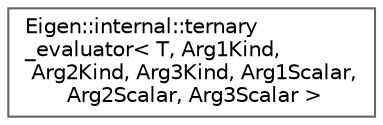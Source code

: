 digraph "类继承关系图"
{
 // LATEX_PDF_SIZE
  bgcolor="transparent";
  edge [fontname=Helvetica,fontsize=10,labelfontname=Helvetica,labelfontsize=10];
  node [fontname=Helvetica,fontsize=10,shape=box,height=0.2,width=0.4];
  rankdir="LR";
  Node0 [id="Node000000",label="Eigen::internal::ternary\l_evaluator\< T, Arg1Kind,\l Arg2Kind, Arg3Kind, Arg1Scalar,\l Arg2Scalar, Arg3Scalar \>",height=0.2,width=0.4,color="grey40", fillcolor="white", style="filled",URL="$struct_eigen_1_1internal_1_1ternary__evaluator.html",tooltip=" "];
}
